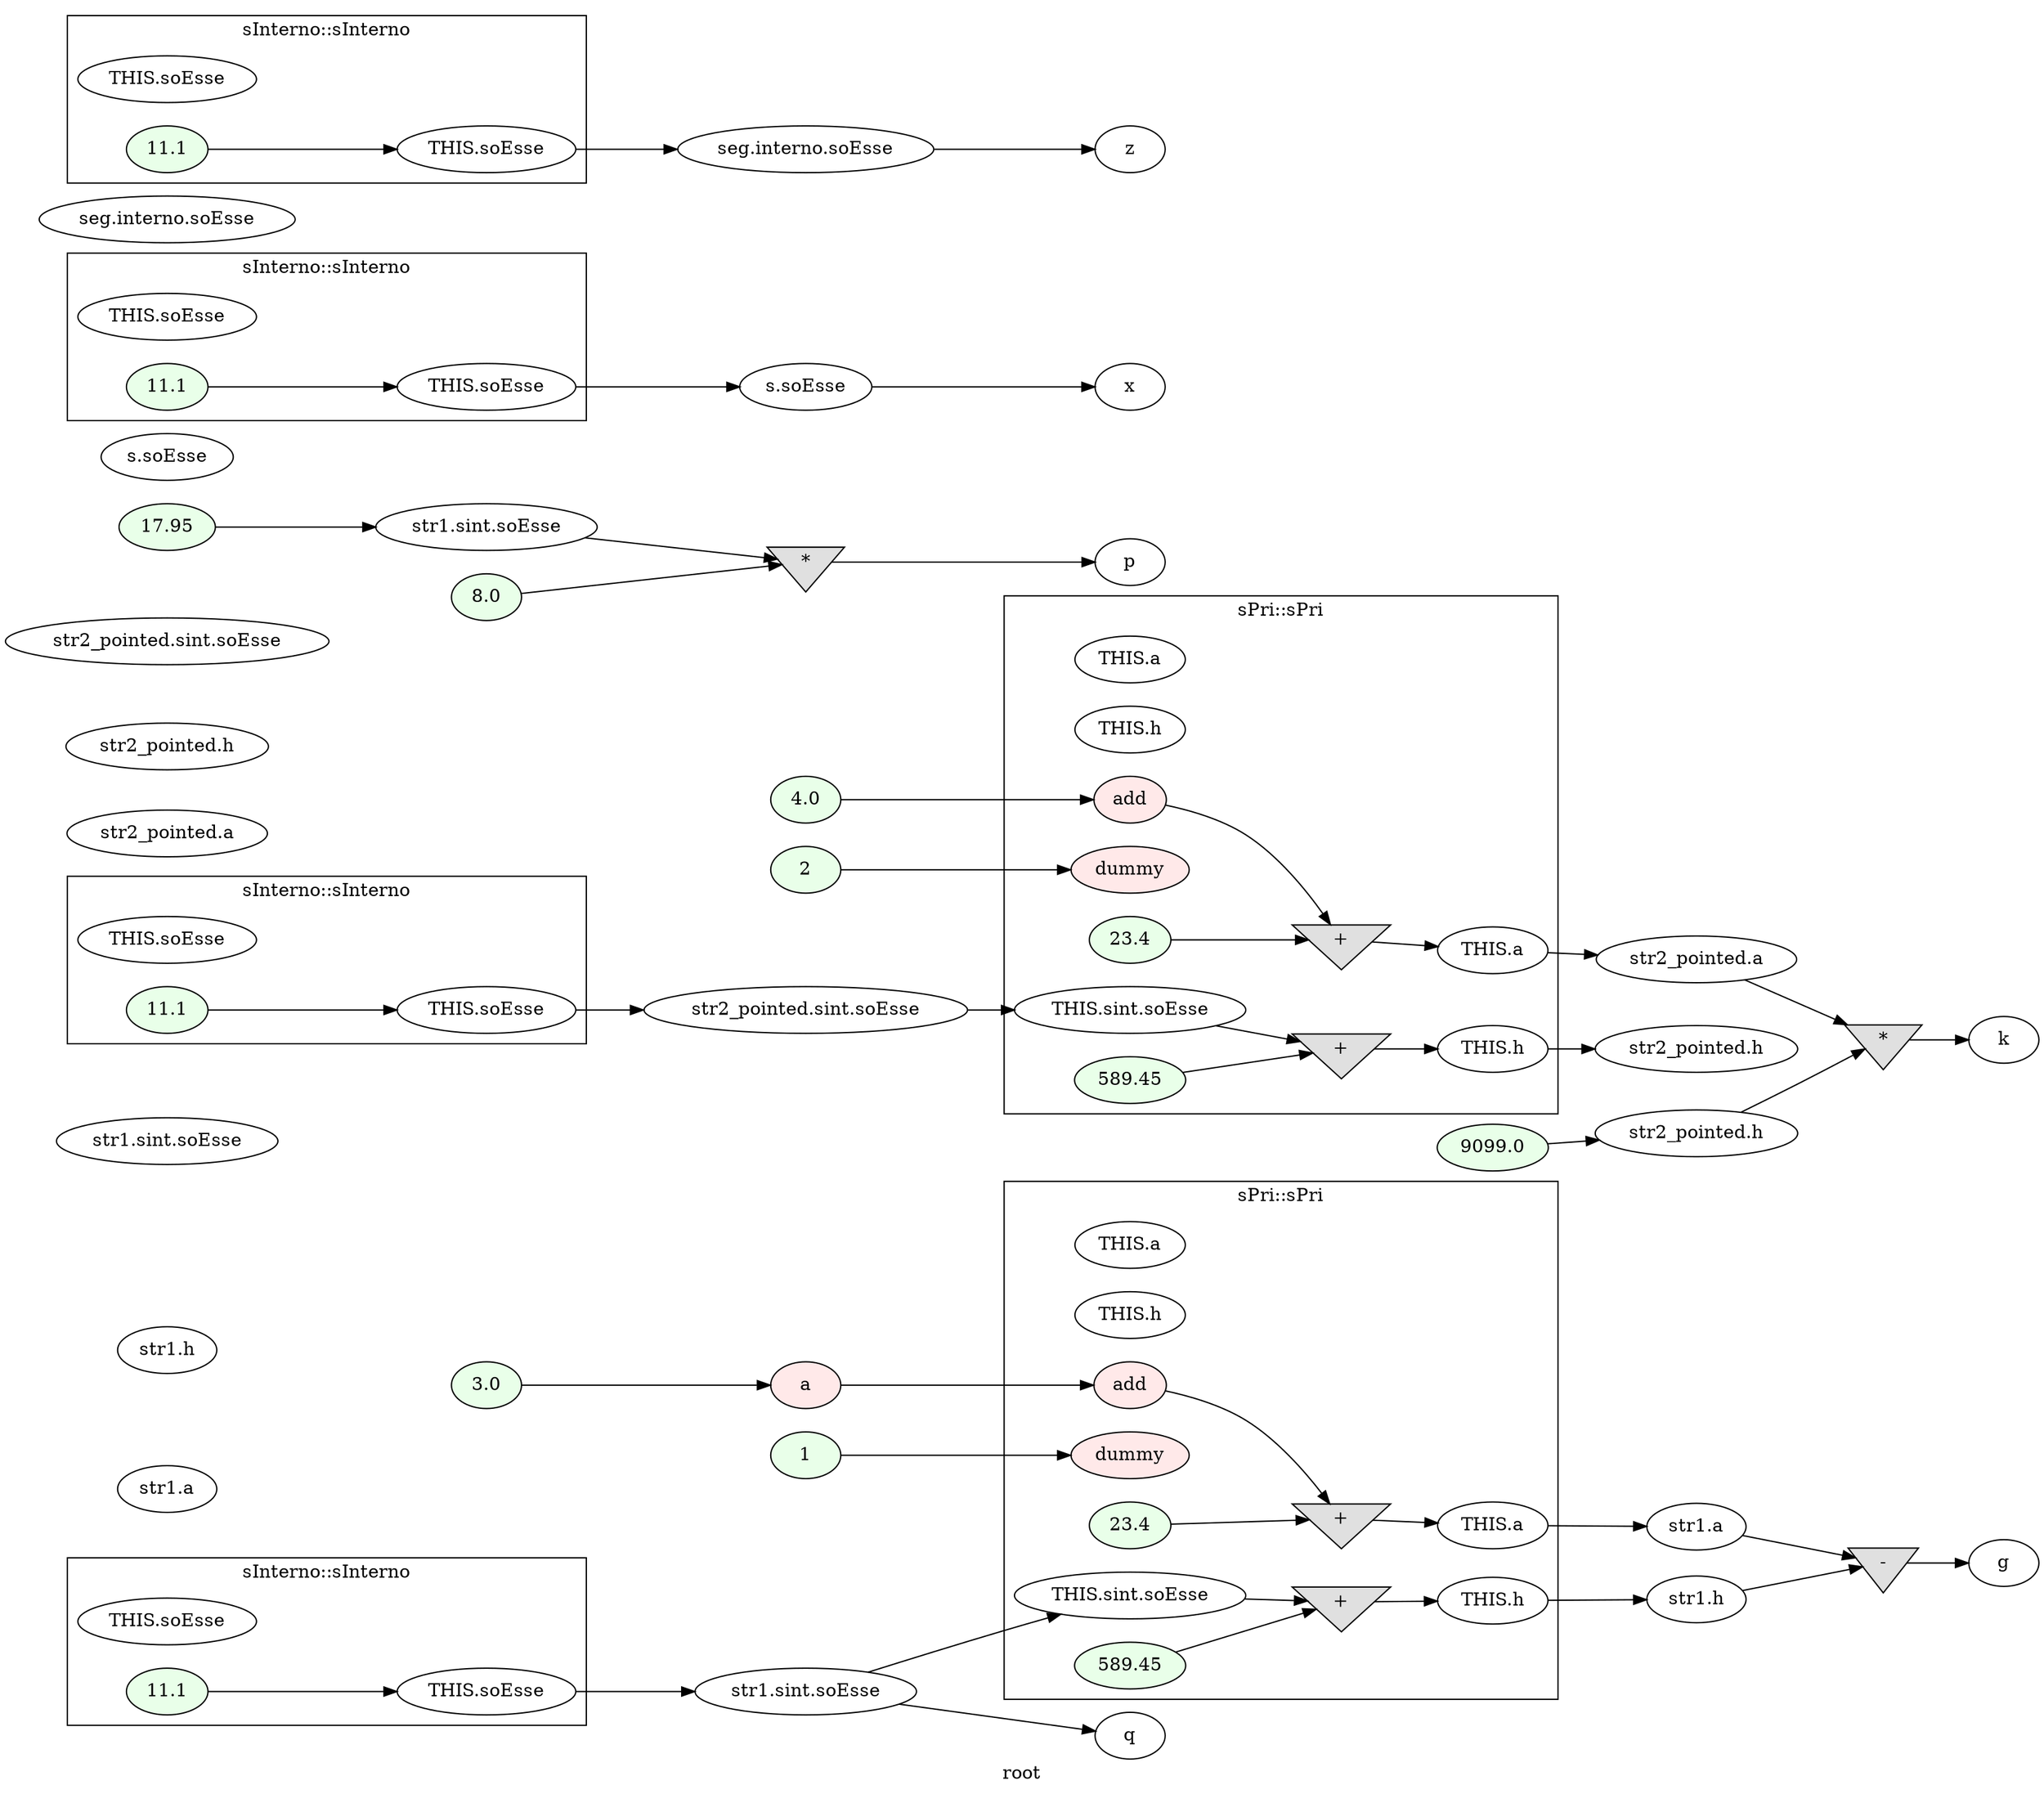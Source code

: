 digraph G
{
rankdir=LR;
label = "root";
	node_000015 [ label = "3.0", style=filled, fillcolor="#E9FFE9", startingline=34 ]
	node_000016 [ label = "a", style=filled, fillcolor="#FFE9E9", startingline=34 ]
	node_000017 [ label = "1", style=filled, fillcolor="#E9FFE9", startingline=35 ]
	node_000018 [ label = "str1.a", startingline=35 ]
	node_000019 [ label = "str1.h", startingline=35 ]
	node_000020 [ label = "str1.sint.soEsse", startingline=35 ]
	node_000024 [ label = "str1.sint.soEsse", startingline=35 ]
	node_000036 [ label = "str1.a", startingline=35 ]
	node_000037 [ label = "str1.h", startingline=35 ]
	node_000038 [ label = "q", startingline=36 ]
	node_000039 [ label = "4.0", style=filled, fillcolor="#E9FFE9", startingline=37 ]
	node_000040 [ label = "2", style=filled, fillcolor="#E9FFE9", startingline=37 ]
	node_000041 [ label = "str2_pointed.a", startingline=37 ]
	node_000042 [ label = "str2_pointed.h", startingline=37 ]
	node_000043 [ label = "str2_pointed.sint.soEsse", startingline=37 ]
	node_000047 [ label = "str2_pointed.sint.soEsse", startingline=37 ]
	node_000059 [ label = "str2_pointed.a", startingline=37 ]
	node_000060 [ label = "str2_pointed.h", startingline=37 ]
	node_000061 [ label = "9099.0", style=filled, fillcolor="#E9FFE9", startingline=39 ]
	node_000062 [ label = "str2_pointed.h", startingline=39 ]
	node_000063 [ label = "17.95", style=filled, fillcolor="#E9FFE9", startingline=40 ]
	node_000064 [ label = "str1.sint.soEsse", startingline=40 ]
	node_000065 [ label = "8.0", style=filled, fillcolor="#E9FFE9", startingline=42 ]
	node_000066 [ label = "*", shape=invtriangle, style=filled, fillcolor="#E0E0E0", startingline=42 ]
	node_000067 [ label = "p", startingline=42 ]
	node_000068 [ label = "-", shape=invtriangle, style=filled, fillcolor="#E0E0E0", startingline=44 ]
	node_000069 [ label = "g", startingline=44 ]
	node_000070 [ label = "*", shape=invtriangle, style=filled, fillcolor="#E0E0E0", startingline=45 ]
	node_000071 [ label = "k", startingline=45 ]
	node_000072 [ label = "s.soEsse", startingline=47 ]
	node_000076 [ label = "s.soEsse", startingline=47 ]
	node_000077 [ label = "x", startingline=48 ]
	node_000078 [ label = "seg.interno.soEsse", startingline=50 ]
	node_000082 [ label = "seg.interno.soEsse", startingline=50 ]
	node_000083 [ label = "z", startingline=51 ]
subgraph cluster_1 {
label = "sInterno::sInterno";
parent = "G";
startingline = 35;
	node_000021 [ label = "THIS.soEsse", startingline=7 ]
	node_000022 [ label = "11.1", style=filled, fillcolor="#E9FFE9", startingline=9 ]
	node_000023 [ label = "THIS.soEsse", startingline=9 ]
}
subgraph cluster_2 {
label = "sPri::sPri";
parent = "G";
startingline = 35;
	node_000025 [ label = "THIS.a", startingline=21 ]
	node_000026 [ label = "THIS.h", startingline=21 ]
	node_000027 [ label = "THIS.sint.soEsse", startingline=21 ]
	node_000028 [ label = "add", style=filled, fillcolor="#FFE9E9", startingline=21 ]
	node_000029 [ label = "dummy", style=filled, fillcolor="#FFE9E9", startingline=21 ]
	node_000030 [ label = "23.4", style=filled, fillcolor="#E9FFE9", startingline=23 ]
	node_000031 [ label = "+", shape=invtriangle, style=filled, fillcolor="#E0E0E0", startingline=23 ]
	node_000032 [ label = "THIS.a", startingline=23 ]
	node_000033 [ label = "589.45", style=filled, fillcolor="#E9FFE9", startingline=24 ]
	node_000034 [ label = "+", shape=invtriangle, style=filled, fillcolor="#E0E0E0", startingline=24 ]
	node_000035 [ label = "THIS.h", startingline=24 ]
}
subgraph cluster_3 {
label = "sInterno::sInterno";
parent = "G";
startingline = 37;
	node_000044 [ label = "THIS.soEsse", startingline=7 ]
	node_000045 [ label = "11.1", style=filled, fillcolor="#E9FFE9", startingline=9 ]
	node_000046 [ label = "THIS.soEsse", startingline=9 ]
}
subgraph cluster_4 {
label = "sPri::sPri";
parent = "G";
startingline = 37;
	node_000048 [ label = "THIS.a", startingline=21 ]
	node_000049 [ label = "THIS.h", startingline=21 ]
	node_000050 [ label = "THIS.sint.soEsse", startingline=21 ]
	node_000051 [ label = "add", style=filled, fillcolor="#FFE9E9", startingline=21 ]
	node_000052 [ label = "dummy", style=filled, fillcolor="#FFE9E9", startingline=21 ]
	node_000053 [ label = "23.4", style=filled, fillcolor="#E9FFE9", startingline=23 ]
	node_000054 [ label = "+", shape=invtriangle, style=filled, fillcolor="#E0E0E0", startingline=23 ]
	node_000055 [ label = "THIS.a", startingline=23 ]
	node_000056 [ label = "589.45", style=filled, fillcolor="#E9FFE9", startingline=24 ]
	node_000057 [ label = "+", shape=invtriangle, style=filled, fillcolor="#E0E0E0", startingline=24 ]
	node_000058 [ label = "THIS.h", startingline=24 ]
}
subgraph cluster_5 {
label = "sInterno::sInterno";
parent = "G";
startingline = 47;
	node_000073 [ label = "THIS.soEsse", startingline=7 ]
	node_000074 [ label = "11.1", style=filled, fillcolor="#E9FFE9", startingline=9 ]
	node_000075 [ label = "THIS.soEsse", startingline=9 ]
}
subgraph cluster_6 {
label = "sInterno::sInterno";
parent = "G";
startingline = 50;
	node_000079 [ label = "THIS.soEsse", startingline=7 ]
	node_000080 [ label = "11.1", style=filled, fillcolor="#E9FFE9", startingline=9 ]
	node_000081 [ label = "THIS.soEsse", startingline=9 ]
}
	node_000015 -> node_000016
	node_000016 -> node_000028
	node_000017 -> node_000029
	node_000024 -> node_000027
	node_000024 -> node_000038
	node_000036 -> node_000068
	node_000037 -> node_000068
	node_000039 -> node_000051
	node_000040 -> node_000052
	node_000047 -> node_000050
	node_000059 -> node_000070
	node_000061 -> node_000062
	node_000062 -> node_000070
	node_000063 -> node_000064
	node_000064 -> node_000066
	node_000065 -> node_000066
	node_000066 -> node_000067
	node_000068 -> node_000069
	node_000070 -> node_000071
	node_000076 -> node_000077
	node_000082 -> node_000083
	node_000022 -> node_000023
	node_000023 -> node_000024
	node_000027 -> node_000034
	node_000028 -> node_000031
	node_000030 -> node_000031
	node_000031 -> node_000032
	node_000032 -> node_000036
	node_000033 -> node_000034
	node_000034 -> node_000035
	node_000035 -> node_000037
	node_000045 -> node_000046
	node_000046 -> node_000047
	node_000050 -> node_000057
	node_000051 -> node_000054
	node_000053 -> node_000054
	node_000054 -> node_000055
	node_000055 -> node_000059
	node_000056 -> node_000057
	node_000057 -> node_000058
	node_000058 -> node_000060
	node_000074 -> node_000075
	node_000075 -> node_000076
	node_000080 -> node_000081
	node_000081 -> node_000082
}
